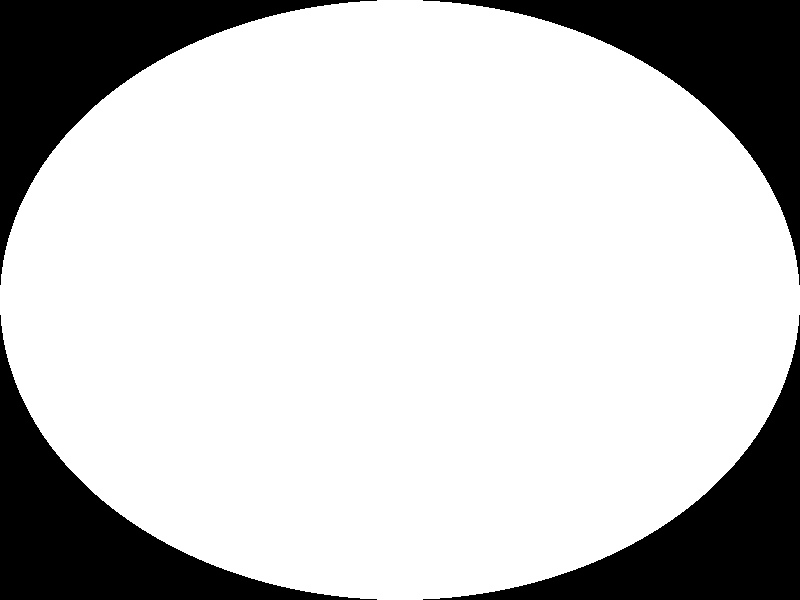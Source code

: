 #include "colors.inc"
#include "textures.inc"

camera {  //  Camera Camera01
  orthographic
  location  <16,0,0>
  sky       z
  up        <0,0,6>
  right     <6,0,0>
  look_at   <0,0,0>
}

light_source { <16,-10,10> color 1 }

sphere {
  0 3
  pigment {
    color White
  }
#if (clock < 1)
  finish { phong 1 ambient 0.3 }
#else
  finish { ambient 1 }
#end
}


